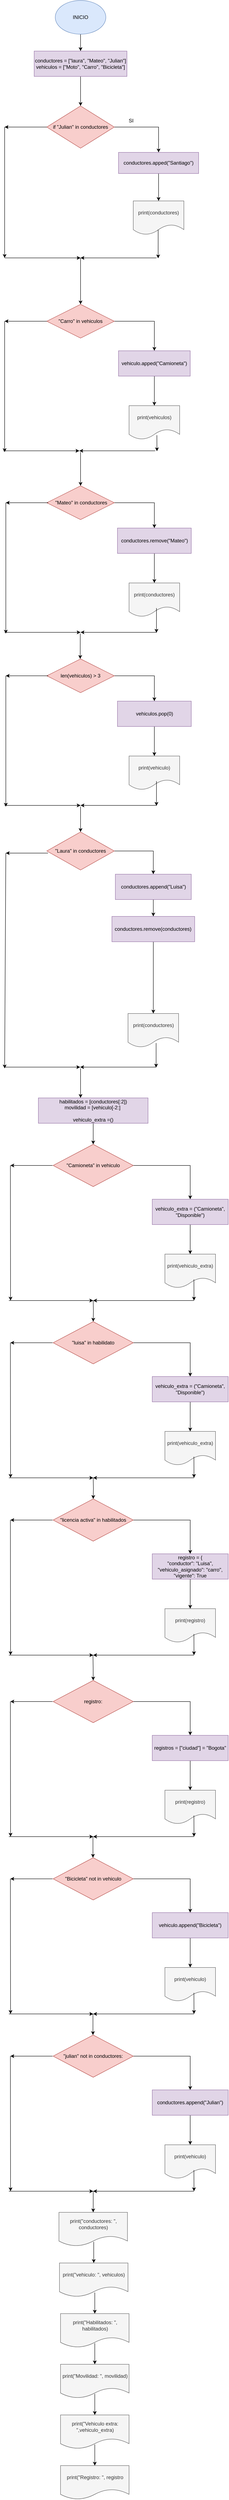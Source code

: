 <mxfile version="27.1.6">
  <diagram name="Página-1" id="XcP1zTP52g8gsPwHtesC">
    <mxGraphModel dx="1853" dy="587" grid="1" gridSize="10" guides="1" tooltips="1" connect="1" arrows="1" fold="1" page="1" pageScale="1" pageWidth="827" pageHeight="1169" math="0" shadow="0">
      <root>
        <mxCell id="0" />
        <mxCell id="1" parent="0" />
        <mxCell id="2gUxq2m33LVnY2gEby9D-3" value="" style="edgeStyle=orthogonalEdgeStyle;rounded=0;orthogonalLoop=1;jettySize=auto;html=1;" parent="1" source="2gUxq2m33LVnY2gEby9D-1" target="2gUxq2m33LVnY2gEby9D-2" edge="1">
          <mxGeometry relative="1" as="geometry" />
        </mxCell>
        <mxCell id="2gUxq2m33LVnY2gEby9D-1" value="INICIO" style="ellipse;whiteSpace=wrap;html=1;fillColor=#dae8fc;strokeColor=#6c8ebf;" parent="1" vertex="1">
          <mxGeometry x="110" y="40" width="120" height="80" as="geometry" />
        </mxCell>
        <mxCell id="2gUxq2m33LVnY2gEby9D-5" value="" style="edgeStyle=orthogonalEdgeStyle;rounded=0;orthogonalLoop=1;jettySize=auto;html=1;" parent="1" source="2gUxq2m33LVnY2gEby9D-2" target="2gUxq2m33LVnY2gEby9D-4" edge="1">
          <mxGeometry relative="1" as="geometry" />
        </mxCell>
        <mxCell id="2gUxq2m33LVnY2gEby9D-2" value="conductores = [&quot;laura&quot;, &quot;Mateo&quot;, &quot;Julian&quot;]&lt;div&gt;vehiculos = [&quot;Moto&quot;, &quot;Carro&quot;, &quot;Bicicleta&quot;]&lt;/div&gt;" style="whiteSpace=wrap;html=1;fillColor=#e1d5e7;strokeColor=#9673a6;" parent="1" vertex="1">
          <mxGeometry x="60" y="160" width="220" height="60" as="geometry" />
        </mxCell>
        <mxCell id="2gUxq2m33LVnY2gEby9D-7" value="" style="edgeStyle=orthogonalEdgeStyle;rounded=0;orthogonalLoop=1;jettySize=auto;html=1;" parent="1" source="2gUxq2m33LVnY2gEby9D-4" target="2gUxq2m33LVnY2gEby9D-6" edge="1">
          <mxGeometry relative="1" as="geometry" />
        </mxCell>
        <mxCell id="2gUxq2m33LVnY2gEby9D-4" value="if &quot;Julian&quot; in conductores" style="rhombus;whiteSpace=wrap;html=1;fillColor=#f8cecc;strokeColor=#b85450;" parent="1" vertex="1">
          <mxGeometry x="90" y="290" width="160" height="100" as="geometry" />
        </mxCell>
        <mxCell id="2gUxq2m33LVnY2gEby9D-9" value="" style="edgeStyle=orthogonalEdgeStyle;rounded=0;orthogonalLoop=1;jettySize=auto;html=1;" parent="1" source="2gUxq2m33LVnY2gEby9D-6" target="2gUxq2m33LVnY2gEby9D-8" edge="1">
          <mxGeometry relative="1" as="geometry" />
        </mxCell>
        <mxCell id="2gUxq2m33LVnY2gEby9D-6" value="conductores.apped(&quot;Santiago&quot;)" style="whiteSpace=wrap;html=1;fillColor=#e1d5e7;strokeColor=#9673a6;" parent="1" vertex="1">
          <mxGeometry x="260" y="400" width="190" height="50" as="geometry" />
        </mxCell>
        <mxCell id="2gUxq2m33LVnY2gEby9D-8" value="print(conductores)" style="shape=document;whiteSpace=wrap;html=1;boundedLbl=1;fillColor=#f5f5f5;strokeColor=#666666;fontColor=#333333;" parent="1" vertex="1">
          <mxGeometry x="295" y="515" width="120" height="80" as="geometry" />
        </mxCell>
        <mxCell id="2gUxq2m33LVnY2gEby9D-10" value="SI" style="text;html=1;align=center;verticalAlign=middle;whiteSpace=wrap;rounded=0;" parent="1" vertex="1">
          <mxGeometry x="260" y="310" width="60" height="30" as="geometry" />
        </mxCell>
        <mxCell id="2gUxq2m33LVnY2gEby9D-11" value="" style="endArrow=classic;html=1;rounded=0;exitX=0;exitY=0.5;exitDx=0;exitDy=0;" parent="1" source="2gUxq2m33LVnY2gEby9D-4" edge="1">
          <mxGeometry width="50" height="50" relative="1" as="geometry">
            <mxPoint x="220" y="450" as="sourcePoint" />
            <mxPoint x="-10" y="340" as="targetPoint" />
          </mxGeometry>
        </mxCell>
        <mxCell id="2gUxq2m33LVnY2gEby9D-12" value="" style="endArrow=classic;html=1;rounded=0;" parent="1" edge="1">
          <mxGeometry width="50" height="50" relative="1" as="geometry">
            <mxPoint x="-10" y="340" as="sourcePoint" />
            <mxPoint x="-10" y="650" as="targetPoint" />
          </mxGeometry>
        </mxCell>
        <mxCell id="2gUxq2m33LVnY2gEby9D-13" value="" style="endArrow=classic;html=1;rounded=0;exitX=0.492;exitY=0.85;exitDx=0;exitDy=0;exitPerimeter=0;" parent="1" source="2gUxq2m33LVnY2gEby9D-8" edge="1">
          <mxGeometry width="50" height="50" relative="1" as="geometry">
            <mxPoint x="220" y="450" as="sourcePoint" />
            <mxPoint x="354" y="651" as="targetPoint" />
          </mxGeometry>
        </mxCell>
        <mxCell id="2gUxq2m33LVnY2gEby9D-14" value="" style="endArrow=classic;html=1;rounded=0;" parent="1" edge="1">
          <mxGeometry width="50" height="50" relative="1" as="geometry">
            <mxPoint x="-10" y="650" as="sourcePoint" />
            <mxPoint x="170" y="650" as="targetPoint" />
          </mxGeometry>
        </mxCell>
        <mxCell id="2gUxq2m33LVnY2gEby9D-19" value="" style="edgeStyle=orthogonalEdgeStyle;rounded=0;orthogonalLoop=1;jettySize=auto;html=1;" parent="1" source="2gUxq2m33LVnY2gEby9D-15" target="2gUxq2m33LVnY2gEby9D-18" edge="1">
          <mxGeometry relative="1" as="geometry" />
        </mxCell>
        <mxCell id="2gUxq2m33LVnY2gEby9D-15" value="&quot;Carro&quot; in vehiculos" style="rhombus;whiteSpace=wrap;html=1;fillColor=#f8cecc;strokeColor=#b85450;" parent="1" vertex="1">
          <mxGeometry x="90" y="760" width="160" height="80" as="geometry" />
        </mxCell>
        <mxCell id="2gUxq2m33LVnY2gEby9D-16" value="" style="endArrow=classic;html=1;rounded=0;" parent="1" edge="1">
          <mxGeometry width="50" height="50" relative="1" as="geometry">
            <mxPoint x="350" y="650" as="sourcePoint" />
            <mxPoint x="170" y="650" as="targetPoint" />
          </mxGeometry>
        </mxCell>
        <mxCell id="2gUxq2m33LVnY2gEby9D-17" value="" style="endArrow=classic;html=1;rounded=0;entryX=0.5;entryY=0;entryDx=0;entryDy=0;" parent="1" target="2gUxq2m33LVnY2gEby9D-15" edge="1">
          <mxGeometry width="50" height="50" relative="1" as="geometry">
            <mxPoint x="170" y="650" as="sourcePoint" />
            <mxPoint x="210" y="760" as="targetPoint" />
          </mxGeometry>
        </mxCell>
        <mxCell id="2gUxq2m33LVnY2gEby9D-21" value="" style="edgeStyle=orthogonalEdgeStyle;rounded=0;orthogonalLoop=1;jettySize=auto;html=1;" parent="1" source="2gUxq2m33LVnY2gEby9D-18" target="2gUxq2m33LVnY2gEby9D-20" edge="1">
          <mxGeometry relative="1" as="geometry" />
        </mxCell>
        <mxCell id="2gUxq2m33LVnY2gEby9D-18" value="vehiculo.apped(&quot;Camioneta&quot;)" style="whiteSpace=wrap;html=1;fillColor=#e1d5e7;strokeColor=#9673a6;" parent="1" vertex="1">
          <mxGeometry x="260" y="870" width="170" height="60" as="geometry" />
        </mxCell>
        <mxCell id="2gUxq2m33LVnY2gEby9D-20" value="print(vehiculos)" style="shape=document;whiteSpace=wrap;html=1;boundedLbl=1;fillColor=#f5f5f5;strokeColor=#666666;fontColor=#333333;" parent="1" vertex="1">
          <mxGeometry x="285" y="1000" width="120" height="80" as="geometry" />
        </mxCell>
        <mxCell id="2gUxq2m33LVnY2gEby9D-22" value="" style="endArrow=classic;html=1;rounded=0;exitX=0;exitY=0.5;exitDx=0;exitDy=0;" parent="1" edge="1">
          <mxGeometry width="50" height="50" relative="1" as="geometry">
            <mxPoint x="90" y="800" as="sourcePoint" />
            <mxPoint x="-10" y="800" as="targetPoint" />
          </mxGeometry>
        </mxCell>
        <mxCell id="2gUxq2m33LVnY2gEby9D-23" value="" style="endArrow=classic;html=1;rounded=0;" parent="1" edge="1">
          <mxGeometry width="50" height="50" relative="1" as="geometry">
            <mxPoint x="-10" y="800" as="sourcePoint" />
            <mxPoint x="-10" y="1110" as="targetPoint" />
          </mxGeometry>
        </mxCell>
        <mxCell id="2gUxq2m33LVnY2gEby9D-24" value="" style="endArrow=classic;html=1;rounded=0;" parent="1" edge="1">
          <mxGeometry width="50" height="50" relative="1" as="geometry">
            <mxPoint x="351" y="1070" as="sourcePoint" />
            <mxPoint x="351.17" y="1108" as="targetPoint" />
          </mxGeometry>
        </mxCell>
        <mxCell id="2gUxq2m33LVnY2gEby9D-25" value="" style="endArrow=classic;html=1;rounded=0;" parent="1" edge="1">
          <mxGeometry width="50" height="50" relative="1" as="geometry">
            <mxPoint x="-12.83" y="1107" as="sourcePoint" />
            <mxPoint x="167.17" y="1107" as="targetPoint" />
          </mxGeometry>
        </mxCell>
        <mxCell id="2gUxq2m33LVnY2gEby9D-26" value="" style="endArrow=classic;html=1;rounded=0;" parent="1" edge="1">
          <mxGeometry width="50" height="50" relative="1" as="geometry">
            <mxPoint x="347.17" y="1107" as="sourcePoint" />
            <mxPoint x="167.17" y="1107" as="targetPoint" />
          </mxGeometry>
        </mxCell>
        <mxCell id="2gUxq2m33LVnY2gEby9D-27" value="" style="endArrow=classic;html=1;rounded=0;" parent="1" edge="1">
          <mxGeometry width="50" height="50" relative="1" as="geometry">
            <mxPoint x="170" y="1110" as="sourcePoint" />
            <mxPoint x="170" y="1190" as="targetPoint" />
          </mxGeometry>
        </mxCell>
        <mxCell id="2gUxq2m33LVnY2gEby9D-30" value="" style="edgeStyle=orthogonalEdgeStyle;rounded=0;orthogonalLoop=1;jettySize=auto;html=1;" parent="1" source="2gUxq2m33LVnY2gEby9D-28" target="2gUxq2m33LVnY2gEby9D-29" edge="1">
          <mxGeometry relative="1" as="geometry" />
        </mxCell>
        <mxCell id="2gUxq2m33LVnY2gEby9D-28" value="&amp;nbsp;&quot;Mateo&quot; in conductores" style="rhombus;whiteSpace=wrap;html=1;fillColor=#f8cecc;strokeColor=#b85450;" parent="1" vertex="1">
          <mxGeometry x="90" y="1190" width="160" height="80" as="geometry" />
        </mxCell>
        <mxCell id="2gUxq2m33LVnY2gEby9D-32" value="" style="edgeStyle=orthogonalEdgeStyle;rounded=0;orthogonalLoop=1;jettySize=auto;html=1;" parent="1" source="2gUxq2m33LVnY2gEby9D-29" target="2gUxq2m33LVnY2gEby9D-31" edge="1">
          <mxGeometry relative="1" as="geometry" />
        </mxCell>
        <mxCell id="2gUxq2m33LVnY2gEby9D-29" value="conductores.remove(&quot;Mateo&quot;)" style="whiteSpace=wrap;html=1;fillColor=#e1d5e7;strokeColor=#9673a6;" parent="1" vertex="1">
          <mxGeometry x="257.5" y="1290" width="175" height="60" as="geometry" />
        </mxCell>
        <mxCell id="2gUxq2m33LVnY2gEby9D-31" value="print(conductores)" style="shape=document;whiteSpace=wrap;html=1;boundedLbl=1;fillColor=#f5f5f5;strokeColor=#666666;fontColor=#333333;" parent="1" vertex="1">
          <mxGeometry x="285" y="1420" width="120" height="80" as="geometry" />
        </mxCell>
        <mxCell id="2gUxq2m33LVnY2gEby9D-35" value="" style="endArrow=classic;html=1;rounded=0;exitX=0;exitY=0.5;exitDx=0;exitDy=0;" parent="1" edge="1">
          <mxGeometry width="50" height="50" relative="1" as="geometry">
            <mxPoint x="92.83" y="1230" as="sourcePoint" />
            <mxPoint x="-7.17" y="1230" as="targetPoint" />
          </mxGeometry>
        </mxCell>
        <mxCell id="2gUxq2m33LVnY2gEby9D-36" value="" style="endArrow=classic;html=1;rounded=0;" parent="1" edge="1">
          <mxGeometry width="50" height="50" relative="1" as="geometry">
            <mxPoint x="-7.17" y="1230" as="sourcePoint" />
            <mxPoint x="-7.17" y="1540" as="targetPoint" />
          </mxGeometry>
        </mxCell>
        <mxCell id="2gUxq2m33LVnY2gEby9D-37" value="" style="endArrow=classic;html=1;rounded=0;" parent="1" edge="1">
          <mxGeometry width="50" height="50" relative="1" as="geometry">
            <mxPoint x="-10" y="1537" as="sourcePoint" />
            <mxPoint x="170" y="1537" as="targetPoint" />
          </mxGeometry>
        </mxCell>
        <mxCell id="2gUxq2m33LVnY2gEby9D-38" value="" style="endArrow=classic;html=1;rounded=0;exitX=0.542;exitY=0.746;exitDx=0;exitDy=0;exitPerimeter=0;" parent="1" source="2gUxq2m33LVnY2gEby9D-31" edge="1">
          <mxGeometry width="50" height="50" relative="1" as="geometry">
            <mxPoint x="353.83" y="1500" as="sourcePoint" />
            <mxPoint x="350" y="1538" as="targetPoint" />
          </mxGeometry>
        </mxCell>
        <mxCell id="2gUxq2m33LVnY2gEby9D-39" value="" style="endArrow=classic;html=1;rounded=0;" parent="1" edge="1">
          <mxGeometry width="50" height="50" relative="1" as="geometry">
            <mxPoint x="350" y="1537" as="sourcePoint" />
            <mxPoint x="170" y="1537" as="targetPoint" />
          </mxGeometry>
        </mxCell>
        <mxCell id="2gUxq2m33LVnY2gEby9D-40" value="" style="edgeStyle=orthogonalEdgeStyle;rounded=0;orthogonalLoop=1;jettySize=auto;html=1;" parent="1" source="2gUxq2m33LVnY2gEby9D-41" target="2gUxq2m33LVnY2gEby9D-43" edge="1">
          <mxGeometry relative="1" as="geometry" />
        </mxCell>
        <mxCell id="2gUxq2m33LVnY2gEby9D-41" value="len(vehiculos) &amp;gt; 3" style="rhombus;whiteSpace=wrap;html=1;fillColor=#f8cecc;strokeColor=#b85450;" parent="1" vertex="1">
          <mxGeometry x="90" y="1600" width="160" height="80" as="geometry" />
        </mxCell>
        <mxCell id="2gUxq2m33LVnY2gEby9D-42" value="" style="edgeStyle=orthogonalEdgeStyle;rounded=0;orthogonalLoop=1;jettySize=auto;html=1;" parent="1" source="2gUxq2m33LVnY2gEby9D-43" target="2gUxq2m33LVnY2gEby9D-44" edge="1">
          <mxGeometry relative="1" as="geometry" />
        </mxCell>
        <mxCell id="2gUxq2m33LVnY2gEby9D-43" value="vehiculos.pop(0)" style="whiteSpace=wrap;html=1;fillColor=#e1d5e7;strokeColor=#9673a6;" parent="1" vertex="1">
          <mxGeometry x="257.5" y="1700" width="175" height="60" as="geometry" />
        </mxCell>
        <mxCell id="2gUxq2m33LVnY2gEby9D-44" value="print(vehiculo)" style="shape=document;whiteSpace=wrap;html=1;boundedLbl=1;fillColor=#f5f5f5;strokeColor=#666666;fontColor=#333333;" parent="1" vertex="1">
          <mxGeometry x="285" y="1830" width="120" height="80" as="geometry" />
        </mxCell>
        <mxCell id="2gUxq2m33LVnY2gEby9D-45" value="" style="endArrow=classic;html=1;rounded=0;exitX=0;exitY=0.5;exitDx=0;exitDy=0;" parent="1" edge="1">
          <mxGeometry width="50" height="50" relative="1" as="geometry">
            <mxPoint x="92.83" y="1640" as="sourcePoint" />
            <mxPoint x="-7.17" y="1640" as="targetPoint" />
          </mxGeometry>
        </mxCell>
        <mxCell id="2gUxq2m33LVnY2gEby9D-46" value="" style="endArrow=classic;html=1;rounded=0;" parent="1" edge="1">
          <mxGeometry width="50" height="50" relative="1" as="geometry">
            <mxPoint x="-7.17" y="1640" as="sourcePoint" />
            <mxPoint x="-7.17" y="1950" as="targetPoint" />
          </mxGeometry>
        </mxCell>
        <mxCell id="2gUxq2m33LVnY2gEby9D-47" value="" style="endArrow=classic;html=1;rounded=0;" parent="1" edge="1">
          <mxGeometry width="50" height="50" relative="1" as="geometry">
            <mxPoint x="-10" y="1947" as="sourcePoint" />
            <mxPoint x="170" y="1947" as="targetPoint" />
          </mxGeometry>
        </mxCell>
        <mxCell id="2gUxq2m33LVnY2gEby9D-48" value="" style="endArrow=classic;html=1;rounded=0;exitX=0.542;exitY=0.746;exitDx=0;exitDy=0;exitPerimeter=0;" parent="1" source="2gUxq2m33LVnY2gEby9D-44" edge="1">
          <mxGeometry width="50" height="50" relative="1" as="geometry">
            <mxPoint x="353.83" y="1910" as="sourcePoint" />
            <mxPoint x="350" y="1948" as="targetPoint" />
          </mxGeometry>
        </mxCell>
        <mxCell id="2gUxq2m33LVnY2gEby9D-49" value="" style="endArrow=classic;html=1;rounded=0;" parent="1" edge="1">
          <mxGeometry width="50" height="50" relative="1" as="geometry">
            <mxPoint x="350" y="1947" as="sourcePoint" />
            <mxPoint x="170" y="1947" as="targetPoint" />
          </mxGeometry>
        </mxCell>
        <mxCell id="2gUxq2m33LVnY2gEby9D-50" value="" style="endArrow=classic;html=1;rounded=0;" parent="1" edge="1">
          <mxGeometry width="50" height="50" relative="1" as="geometry">
            <mxPoint x="169.34" y="1540" as="sourcePoint" />
            <mxPoint x="169.17" y="1600" as="targetPoint" />
          </mxGeometry>
        </mxCell>
        <mxCell id="2gUxq2m33LVnY2gEby9D-51" value="" style="endArrow=classic;html=1;rounded=0;" parent="1" edge="1">
          <mxGeometry width="50" height="50" relative="1" as="geometry">
            <mxPoint x="170" y="1950" as="sourcePoint" />
            <mxPoint x="170" y="2010" as="targetPoint" />
          </mxGeometry>
        </mxCell>
        <mxCell id="2gUxq2m33LVnY2gEby9D-55" value="" style="edgeStyle=orthogonalEdgeStyle;rounded=0;orthogonalLoop=1;jettySize=auto;html=1;" parent="1" source="2gUxq2m33LVnY2gEby9D-53" target="2gUxq2m33LVnY2gEby9D-54" edge="1">
          <mxGeometry relative="1" as="geometry" />
        </mxCell>
        <mxCell id="2gUxq2m33LVnY2gEby9D-53" value="&quot;Laura&quot; in conductores" style="rhombus;whiteSpace=wrap;html=1;fillColor=#f8cecc;strokeColor=#b85450;" parent="1" vertex="1">
          <mxGeometry x="90" y="2010" width="160" height="90" as="geometry" />
        </mxCell>
        <mxCell id="2gUxq2m33LVnY2gEby9D-57" value="" style="edgeStyle=orthogonalEdgeStyle;rounded=0;orthogonalLoop=1;jettySize=auto;html=1;" parent="1" source="2gUxq2m33LVnY2gEby9D-54" target="2gUxq2m33LVnY2gEby9D-56" edge="1">
          <mxGeometry relative="1" as="geometry" />
        </mxCell>
        <mxCell id="2gUxq2m33LVnY2gEby9D-54" value="conductores.append(&quot;Luisa&quot;)" style="whiteSpace=wrap;html=1;fillColor=#e1d5e7;strokeColor=#9673a6;" parent="1" vertex="1">
          <mxGeometry x="252.5" y="2110" width="180" height="60" as="geometry" />
        </mxCell>
        <mxCell id="2gUxq2m33LVnY2gEby9D-59" value="" style="edgeStyle=orthogonalEdgeStyle;rounded=0;orthogonalLoop=1;jettySize=auto;html=1;entryX=0.5;entryY=0;entryDx=0;entryDy=0;" parent="1" source="2gUxq2m33LVnY2gEby9D-56" target="2gUxq2m33LVnY2gEby9D-60" edge="1">
          <mxGeometry relative="1" as="geometry">
            <mxPoint x="342.5" y="2310" as="targetPoint" />
          </mxGeometry>
        </mxCell>
        <mxCell id="2gUxq2m33LVnY2gEby9D-56" value="conductores.remove(conductores)" style="whiteSpace=wrap;html=1;fillColor=#e1d5e7;strokeColor=#9673a6;" parent="1" vertex="1">
          <mxGeometry x="244.38" y="2210" width="196.25" height="60" as="geometry" />
        </mxCell>
        <mxCell id="2gUxq2m33LVnY2gEby9D-60" value="print(conductores)" style="shape=document;whiteSpace=wrap;html=1;boundedLbl=1;fillColor=#f5f5f5;strokeColor=#666666;fontColor=#333333;" parent="1" vertex="1">
          <mxGeometry x="282.505" y="2440" width="120" height="80" as="geometry" />
        </mxCell>
        <mxCell id="2gUxq2m33LVnY2gEby9D-62" value="" style="endArrow=classic;html=1;rounded=0;exitX=0;exitY=0.5;exitDx=0;exitDy=0;" parent="1" edge="1">
          <mxGeometry width="50" height="50" relative="1" as="geometry">
            <mxPoint x="92.83" y="2060" as="sourcePoint" />
            <mxPoint x="-7.17" y="2060" as="targetPoint" />
          </mxGeometry>
        </mxCell>
        <mxCell id="2gUxq2m33LVnY2gEby9D-63" value="" style="endArrow=classic;html=1;rounded=0;" parent="1" edge="1">
          <mxGeometry width="50" height="50" relative="1" as="geometry">
            <mxPoint x="-7.17" y="2060" as="sourcePoint" />
            <mxPoint x="-10" y="2570" as="targetPoint" />
          </mxGeometry>
        </mxCell>
        <mxCell id="2gUxq2m33LVnY2gEby9D-65" value="" style="endArrow=classic;html=1;rounded=0;" parent="1" edge="1">
          <mxGeometry width="50" height="50" relative="1" as="geometry">
            <mxPoint x="-10.83" y="2567" as="sourcePoint" />
            <mxPoint x="169.17" y="2567" as="targetPoint" />
          </mxGeometry>
        </mxCell>
        <mxCell id="2gUxq2m33LVnY2gEby9D-66" value="" style="endArrow=classic;html=1;rounded=0;exitX=0.542;exitY=0.746;exitDx=0;exitDy=0;exitPerimeter=0;" parent="1" edge="1">
          <mxGeometry width="50" height="50" relative="1" as="geometry">
            <mxPoint x="349.17" y="2510" as="sourcePoint" />
            <mxPoint x="349.17" y="2568" as="targetPoint" />
          </mxGeometry>
        </mxCell>
        <mxCell id="2gUxq2m33LVnY2gEby9D-67" value="" style="endArrow=classic;html=1;rounded=0;" parent="1" edge="1">
          <mxGeometry width="50" height="50" relative="1" as="geometry">
            <mxPoint x="349.17" y="2567" as="sourcePoint" />
            <mxPoint x="169.17" y="2567" as="targetPoint" />
          </mxGeometry>
        </mxCell>
        <mxCell id="2gUxq2m33LVnY2gEby9D-68" value="" style="endArrow=classic;html=1;rounded=0;" parent="1" edge="1">
          <mxGeometry width="50" height="50" relative="1" as="geometry">
            <mxPoint x="170" y="2570" as="sourcePoint" />
            <mxPoint x="170" y="2640" as="targetPoint" />
          </mxGeometry>
        </mxCell>
        <mxCell id="2gUxq2m33LVnY2gEby9D-71" value="" style="edgeStyle=orthogonalEdgeStyle;rounded=0;orthogonalLoop=1;jettySize=auto;html=1;" parent="1" source="2gUxq2m33LVnY2gEby9D-69" target="2gUxq2m33LVnY2gEby9D-70" edge="1">
          <mxGeometry relative="1" as="geometry" />
        </mxCell>
        <mxCell id="2gUxq2m33LVnY2gEby9D-69" value="habilitados = [conductores[:2])&lt;div&gt;movilidad = [vehiculo[-2:]&amp;nbsp;&lt;/div&gt;&lt;div&gt;&lt;br&gt;&lt;/div&gt;&lt;div&gt;vehiculo_extra =()&lt;/div&gt;" style="rounded=0;whiteSpace=wrap;html=1;fillColor=#e1d5e7;strokeColor=#9673a6;" parent="1" vertex="1">
          <mxGeometry x="70" y="2640" width="260" height="60" as="geometry" />
        </mxCell>
        <mxCell id="2gUxq2m33LVnY2gEby9D-73" value="" style="edgeStyle=orthogonalEdgeStyle;rounded=0;orthogonalLoop=1;jettySize=auto;html=1;" parent="1" source="2gUxq2m33LVnY2gEby9D-70" target="2gUxq2m33LVnY2gEby9D-72" edge="1">
          <mxGeometry relative="1" as="geometry" />
        </mxCell>
        <mxCell id="2gUxq2m33LVnY2gEby9D-70" value="&quot;Camioneta&quot; in vehiculo" style="rhombus;whiteSpace=wrap;html=1;fillColor=#f8cecc;strokeColor=#b85450;rounded=0;" parent="1" vertex="1">
          <mxGeometry x="105" y="2750" width="190" height="100" as="geometry" />
        </mxCell>
        <mxCell id="hUDaNPCMLPqkY7AG2z9y-2" value="" style="edgeStyle=orthogonalEdgeStyle;rounded=0;orthogonalLoop=1;jettySize=auto;html=1;" parent="1" source="2gUxq2m33LVnY2gEby9D-72" target="hUDaNPCMLPqkY7AG2z9y-1" edge="1">
          <mxGeometry relative="1" as="geometry" />
        </mxCell>
        <mxCell id="2gUxq2m33LVnY2gEby9D-72" value="vehiculo_extra = (&quot;Camioneta&quot;, &quot;Disponible&quot;)" style="whiteSpace=wrap;html=1;fillColor=#e1d5e7;strokeColor=#9673a6;rounded=0;" parent="1" vertex="1">
          <mxGeometry x="340" y="2880" width="180" height="60" as="geometry" />
        </mxCell>
        <mxCell id="hUDaNPCMLPqkY7AG2z9y-1" value="print(vehiculo_extra)" style="shape=document;whiteSpace=wrap;html=1;boundedLbl=1;fillColor=#f5f5f5;strokeColor=#666666;rounded=0;fontColor=#333333;" parent="1" vertex="1">
          <mxGeometry x="370" y="3010" width="120" height="80" as="geometry" />
        </mxCell>
        <mxCell id="hUDaNPCMLPqkY7AG2z9y-3" value="" style="endArrow=classic;html=1;rounded=0;exitX=0;exitY=0.5;exitDx=0;exitDy=0;" parent="1" edge="1">
          <mxGeometry width="50" height="50" relative="1" as="geometry">
            <mxPoint x="103.66" y="2800" as="sourcePoint" />
            <mxPoint x="3.66" y="2800" as="targetPoint" />
          </mxGeometry>
        </mxCell>
        <mxCell id="hUDaNPCMLPqkY7AG2z9y-4" value="" style="endArrow=classic;html=1;rounded=0;" parent="1" edge="1">
          <mxGeometry width="50" height="50" relative="1" as="geometry">
            <mxPoint x="3.66" y="2800" as="sourcePoint" />
            <mxPoint x="4" y="3120" as="targetPoint" />
          </mxGeometry>
        </mxCell>
        <mxCell id="hUDaNPCMLPqkY7AG2z9y-5" value="" style="endArrow=classic;html=1;rounded=0;" parent="1" edge="1">
          <mxGeometry width="50" height="50" relative="1" as="geometry">
            <mxPoint y="3120" as="sourcePoint" />
            <mxPoint x="200" y="3120" as="targetPoint" />
          </mxGeometry>
        </mxCell>
        <mxCell id="hUDaNPCMLPqkY7AG2z9y-6" value="" style="endArrow=classic;html=1;rounded=0;exitX=0.542;exitY=0.746;exitDx=0;exitDy=0;exitPerimeter=0;" parent="1" edge="1">
          <mxGeometry width="50" height="50" relative="1" as="geometry">
            <mxPoint x="438.81" y="3070" as="sourcePoint" />
            <mxPoint x="439" y="3120" as="targetPoint" />
          </mxGeometry>
        </mxCell>
        <mxCell id="hUDaNPCMLPqkY7AG2z9y-7" value="" style="endArrow=classic;html=1;rounded=0;" parent="1" edge="1">
          <mxGeometry width="50" height="50" relative="1" as="geometry">
            <mxPoint x="439" y="3120" as="sourcePoint" />
            <mxPoint x="200" y="3120" as="targetPoint" />
          </mxGeometry>
        </mxCell>
        <mxCell id="hUDaNPCMLPqkY7AG2z9y-9" value="" style="edgeStyle=orthogonalEdgeStyle;rounded=0;orthogonalLoop=1;jettySize=auto;html=1;" parent="1" target="hUDaNPCMLPqkY7AG2z9y-11" edge="1">
          <mxGeometry relative="1" as="geometry">
            <mxPoint x="200" y="3120" as="sourcePoint" />
          </mxGeometry>
        </mxCell>
        <mxCell id="hUDaNPCMLPqkY7AG2z9y-10" value="" style="edgeStyle=orthogonalEdgeStyle;rounded=0;orthogonalLoop=1;jettySize=auto;html=1;" parent="1" source="hUDaNPCMLPqkY7AG2z9y-11" target="hUDaNPCMLPqkY7AG2z9y-13" edge="1">
          <mxGeometry relative="1" as="geometry" />
        </mxCell>
        <mxCell id="hUDaNPCMLPqkY7AG2z9y-11" value="&quot;luisa&quot; in habilidato" style="rhombus;whiteSpace=wrap;html=1;fillColor=#f8cecc;strokeColor=#b85450;rounded=0;" parent="1" vertex="1">
          <mxGeometry x="105" y="3170" width="190" height="100" as="geometry" />
        </mxCell>
        <mxCell id="hUDaNPCMLPqkY7AG2z9y-12" value="" style="edgeStyle=orthogonalEdgeStyle;rounded=0;orthogonalLoop=1;jettySize=auto;html=1;" parent="1" source="hUDaNPCMLPqkY7AG2z9y-13" target="hUDaNPCMLPqkY7AG2z9y-14" edge="1">
          <mxGeometry relative="1" as="geometry" />
        </mxCell>
        <mxCell id="hUDaNPCMLPqkY7AG2z9y-13" value="vehiculo_extra = (&quot;Camioneta&quot;, &quot;Disponible&quot;)" style="whiteSpace=wrap;html=1;fillColor=#e1d5e7;strokeColor=#9673a6;rounded=0;" parent="1" vertex="1">
          <mxGeometry x="340" y="3300" width="180" height="60" as="geometry" />
        </mxCell>
        <mxCell id="hUDaNPCMLPqkY7AG2z9y-14" value="print(vehiculo_extra)" style="shape=document;whiteSpace=wrap;html=1;boundedLbl=1;fillColor=#f5f5f5;strokeColor=#666666;rounded=0;fontColor=#333333;" parent="1" vertex="1">
          <mxGeometry x="370" y="3430" width="120" height="80" as="geometry" />
        </mxCell>
        <mxCell id="hUDaNPCMLPqkY7AG2z9y-15" value="" style="endArrow=classic;html=1;rounded=0;exitX=0;exitY=0.5;exitDx=0;exitDy=0;" parent="1" edge="1">
          <mxGeometry width="50" height="50" relative="1" as="geometry">
            <mxPoint x="103.66" y="3220" as="sourcePoint" />
            <mxPoint x="3.66" y="3220" as="targetPoint" />
          </mxGeometry>
        </mxCell>
        <mxCell id="hUDaNPCMLPqkY7AG2z9y-16" value="" style="endArrow=classic;html=1;rounded=0;" parent="1" edge="1">
          <mxGeometry width="50" height="50" relative="1" as="geometry">
            <mxPoint x="3.66" y="3220" as="sourcePoint" />
            <mxPoint x="4" y="3540" as="targetPoint" />
          </mxGeometry>
        </mxCell>
        <mxCell id="hUDaNPCMLPqkY7AG2z9y-17" value="" style="endArrow=classic;html=1;rounded=0;" parent="1" edge="1">
          <mxGeometry width="50" height="50" relative="1" as="geometry">
            <mxPoint y="3540" as="sourcePoint" />
            <mxPoint x="200" y="3540" as="targetPoint" />
          </mxGeometry>
        </mxCell>
        <mxCell id="hUDaNPCMLPqkY7AG2z9y-18" value="" style="endArrow=classic;html=1;rounded=0;exitX=0.542;exitY=0.746;exitDx=0;exitDy=0;exitPerimeter=0;" parent="1" edge="1">
          <mxGeometry width="50" height="50" relative="1" as="geometry">
            <mxPoint x="438.81" y="3490" as="sourcePoint" />
            <mxPoint x="439" y="3540" as="targetPoint" />
          </mxGeometry>
        </mxCell>
        <mxCell id="hUDaNPCMLPqkY7AG2z9y-19" value="" style="endArrow=classic;html=1;rounded=0;" parent="1" edge="1">
          <mxGeometry width="50" height="50" relative="1" as="geometry">
            <mxPoint x="439" y="3540" as="sourcePoint" />
            <mxPoint x="200" y="3540" as="targetPoint" />
          </mxGeometry>
        </mxCell>
        <mxCell id="7P-pOp-aYEuw4ZSGShAr-1" value="" style="edgeStyle=orthogonalEdgeStyle;rounded=0;orthogonalLoop=1;jettySize=auto;html=1;" edge="1" parent="1" source="7P-pOp-aYEuw4ZSGShAr-2" target="7P-pOp-aYEuw4ZSGShAr-4">
          <mxGeometry relative="1" as="geometry" />
        </mxCell>
        <mxCell id="7P-pOp-aYEuw4ZSGShAr-2" value="&quot;licencia activa&quot; in habilitados" style="rhombus;whiteSpace=wrap;html=1;fillColor=#f8cecc;strokeColor=#b85450;rounded=0;" vertex="1" parent="1">
          <mxGeometry x="105" y="3590" width="190" height="100" as="geometry" />
        </mxCell>
        <mxCell id="7P-pOp-aYEuw4ZSGShAr-3" value="" style="edgeStyle=orthogonalEdgeStyle;rounded=0;orthogonalLoop=1;jettySize=auto;html=1;" edge="1" parent="1" source="7P-pOp-aYEuw4ZSGShAr-4" target="7P-pOp-aYEuw4ZSGShAr-5">
          <mxGeometry relative="1" as="geometry" />
        </mxCell>
        <mxCell id="7P-pOp-aYEuw4ZSGShAr-4" value="registro = {&lt;div&gt;&quot;conductor&quot;: &quot;Luisa&quot;,&lt;/div&gt;&lt;div&gt;&quot;vehiculo_asignado&quot;: &quot;carro&quot;,&lt;/div&gt;&lt;div&gt;&quot;vigente&quot;: True&lt;/div&gt;" style="whiteSpace=wrap;html=1;fillColor=#e1d5e7;strokeColor=#9673a6;rounded=0;" vertex="1" parent="1">
          <mxGeometry x="340" y="3720" width="180" height="60" as="geometry" />
        </mxCell>
        <mxCell id="7P-pOp-aYEuw4ZSGShAr-5" value="print(registro)" style="shape=document;whiteSpace=wrap;html=1;boundedLbl=1;fillColor=#f5f5f5;strokeColor=#666666;rounded=0;fontColor=#333333;" vertex="1" parent="1">
          <mxGeometry x="370" y="3850" width="120" height="80" as="geometry" />
        </mxCell>
        <mxCell id="7P-pOp-aYEuw4ZSGShAr-6" value="" style="endArrow=classic;html=1;rounded=0;exitX=0;exitY=0.5;exitDx=0;exitDy=0;" edge="1" parent="1">
          <mxGeometry width="50" height="50" relative="1" as="geometry">
            <mxPoint x="103.66" y="3640" as="sourcePoint" />
            <mxPoint x="3.66" y="3640" as="targetPoint" />
          </mxGeometry>
        </mxCell>
        <mxCell id="7P-pOp-aYEuw4ZSGShAr-7" value="" style="endArrow=classic;html=1;rounded=0;" edge="1" parent="1">
          <mxGeometry width="50" height="50" relative="1" as="geometry">
            <mxPoint x="3.66" y="3640" as="sourcePoint" />
            <mxPoint x="4" y="3960" as="targetPoint" />
          </mxGeometry>
        </mxCell>
        <mxCell id="7P-pOp-aYEuw4ZSGShAr-8" value="" style="endArrow=classic;html=1;rounded=0;" edge="1" parent="1">
          <mxGeometry width="50" height="50" relative="1" as="geometry">
            <mxPoint y="3960" as="sourcePoint" />
            <mxPoint x="200" y="3960" as="targetPoint" />
          </mxGeometry>
        </mxCell>
        <mxCell id="7P-pOp-aYEuw4ZSGShAr-9" value="" style="endArrow=classic;html=1;rounded=0;exitX=0.542;exitY=0.746;exitDx=0;exitDy=0;exitPerimeter=0;" edge="1" parent="1">
          <mxGeometry width="50" height="50" relative="1" as="geometry">
            <mxPoint x="438.81" y="3910" as="sourcePoint" />
            <mxPoint x="439" y="3960" as="targetPoint" />
          </mxGeometry>
        </mxCell>
        <mxCell id="7P-pOp-aYEuw4ZSGShAr-10" value="" style="endArrow=classic;html=1;rounded=0;" edge="1" parent="1">
          <mxGeometry width="50" height="50" relative="1" as="geometry">
            <mxPoint x="439" y="3960" as="sourcePoint" />
            <mxPoint x="200" y="3960" as="targetPoint" />
          </mxGeometry>
        </mxCell>
        <mxCell id="7P-pOp-aYEuw4ZSGShAr-11" value="" style="edgeStyle=orthogonalEdgeStyle;rounded=0;orthogonalLoop=1;jettySize=auto;html=1;entryX=0.5;entryY=0;entryDx=0;entryDy=0;" edge="1" parent="1" target="7P-pOp-aYEuw4ZSGShAr-2">
          <mxGeometry relative="1" as="geometry">
            <mxPoint x="200" y="3540" as="sourcePoint" />
            <mxPoint x="190" y="3610" as="targetPoint" />
          </mxGeometry>
        </mxCell>
        <mxCell id="7P-pOp-aYEuw4ZSGShAr-13" value="" style="edgeStyle=orthogonalEdgeStyle;rounded=0;orthogonalLoop=1;jettySize=auto;html=1;" edge="1" parent="1" source="7P-pOp-aYEuw4ZSGShAr-14" target="7P-pOp-aYEuw4ZSGShAr-16">
          <mxGeometry relative="1" as="geometry" />
        </mxCell>
        <mxCell id="7P-pOp-aYEuw4ZSGShAr-14" value="registro:" style="rhombus;whiteSpace=wrap;html=1;fillColor=#f8cecc;strokeColor=#b85450;rounded=0;" vertex="1" parent="1">
          <mxGeometry x="105" y="4020" width="190" height="100" as="geometry" />
        </mxCell>
        <mxCell id="7P-pOp-aYEuw4ZSGShAr-15" value="" style="edgeStyle=orthogonalEdgeStyle;rounded=0;orthogonalLoop=1;jettySize=auto;html=1;" edge="1" parent="1" source="7P-pOp-aYEuw4ZSGShAr-16" target="7P-pOp-aYEuw4ZSGShAr-17">
          <mxGeometry relative="1" as="geometry" />
        </mxCell>
        <mxCell id="7P-pOp-aYEuw4ZSGShAr-16" value="registros = [&quot;ciudad&quot;] = &quot;Bogota&quot;" style="whiteSpace=wrap;html=1;fillColor=#e1d5e7;strokeColor=#9673a6;rounded=0;" vertex="1" parent="1">
          <mxGeometry x="340" y="4150" width="180" height="60" as="geometry" />
        </mxCell>
        <mxCell id="7P-pOp-aYEuw4ZSGShAr-17" value="print(registro)" style="shape=document;whiteSpace=wrap;html=1;boundedLbl=1;fillColor=#f5f5f5;strokeColor=#666666;rounded=0;fontColor=#333333;" vertex="1" parent="1">
          <mxGeometry x="370" y="4280" width="120" height="80" as="geometry" />
        </mxCell>
        <mxCell id="7P-pOp-aYEuw4ZSGShAr-18" value="" style="endArrow=classic;html=1;rounded=0;exitX=0;exitY=0.5;exitDx=0;exitDy=0;" edge="1" parent="1">
          <mxGeometry width="50" height="50" relative="1" as="geometry">
            <mxPoint x="103.66" y="4070" as="sourcePoint" />
            <mxPoint x="3.66" y="4070" as="targetPoint" />
          </mxGeometry>
        </mxCell>
        <mxCell id="7P-pOp-aYEuw4ZSGShAr-19" value="" style="endArrow=classic;html=1;rounded=0;" edge="1" parent="1">
          <mxGeometry width="50" height="50" relative="1" as="geometry">
            <mxPoint x="3.66" y="4070" as="sourcePoint" />
            <mxPoint x="4" y="4390" as="targetPoint" />
          </mxGeometry>
        </mxCell>
        <mxCell id="7P-pOp-aYEuw4ZSGShAr-20" value="" style="endArrow=classic;html=1;rounded=0;" edge="1" parent="1">
          <mxGeometry width="50" height="50" relative="1" as="geometry">
            <mxPoint y="4390" as="sourcePoint" />
            <mxPoint x="200" y="4390" as="targetPoint" />
          </mxGeometry>
        </mxCell>
        <mxCell id="7P-pOp-aYEuw4ZSGShAr-21" value="" style="endArrow=classic;html=1;rounded=0;exitX=0.542;exitY=0.746;exitDx=0;exitDy=0;exitPerimeter=0;" edge="1" parent="1">
          <mxGeometry width="50" height="50" relative="1" as="geometry">
            <mxPoint x="438.81" y="4340" as="sourcePoint" />
            <mxPoint x="439" y="4390" as="targetPoint" />
          </mxGeometry>
        </mxCell>
        <mxCell id="7P-pOp-aYEuw4ZSGShAr-22" value="" style="endArrow=classic;html=1;rounded=0;" edge="1" parent="1">
          <mxGeometry width="50" height="50" relative="1" as="geometry">
            <mxPoint x="439" y="4390" as="sourcePoint" />
            <mxPoint x="200" y="4390" as="targetPoint" />
          </mxGeometry>
        </mxCell>
        <mxCell id="7P-pOp-aYEuw4ZSGShAr-25" value="" style="edgeStyle=orthogonalEdgeStyle;rounded=0;orthogonalLoop=1;jettySize=auto;html=1;entryX=0.5;entryY=0;entryDx=0;entryDy=0;" edge="1" parent="1">
          <mxGeometry relative="1" as="geometry">
            <mxPoint x="199.41" y="4390" as="sourcePoint" />
            <mxPoint x="199.41" y="4440" as="targetPoint" />
          </mxGeometry>
        </mxCell>
        <mxCell id="7P-pOp-aYEuw4ZSGShAr-26" value="" style="edgeStyle=orthogonalEdgeStyle;rounded=0;orthogonalLoop=1;jettySize=auto;html=1;entryX=0.5;entryY=0;entryDx=0;entryDy=0;" edge="1" parent="1" target="7P-pOp-aYEuw4ZSGShAr-14">
          <mxGeometry relative="1" as="geometry">
            <mxPoint x="199.41" y="3960" as="sourcePoint" />
            <mxPoint x="199.41" y="4010" as="targetPoint" />
          </mxGeometry>
        </mxCell>
        <mxCell id="7P-pOp-aYEuw4ZSGShAr-27" value="" style="edgeStyle=orthogonalEdgeStyle;rounded=0;orthogonalLoop=1;jettySize=auto;html=1;" edge="1" parent="1" source="7P-pOp-aYEuw4ZSGShAr-28" target="7P-pOp-aYEuw4ZSGShAr-30">
          <mxGeometry relative="1" as="geometry" />
        </mxCell>
        <mxCell id="7P-pOp-aYEuw4ZSGShAr-28" value="&quot;Bicicleta&quot; not in vehiculo" style="rhombus;whiteSpace=wrap;html=1;fillColor=#f8cecc;strokeColor=#b85450;rounded=0;" vertex="1" parent="1">
          <mxGeometry x="105" y="4440" width="190" height="100" as="geometry" />
        </mxCell>
        <mxCell id="7P-pOp-aYEuw4ZSGShAr-29" value="" style="edgeStyle=orthogonalEdgeStyle;rounded=0;orthogonalLoop=1;jettySize=auto;html=1;" edge="1" parent="1" source="7P-pOp-aYEuw4ZSGShAr-30" target="7P-pOp-aYEuw4ZSGShAr-31">
          <mxGeometry relative="1" as="geometry" />
        </mxCell>
        <mxCell id="7P-pOp-aYEuw4ZSGShAr-30" value="vehiculo.append(&quot;Bicicleta&quot;)" style="whiteSpace=wrap;html=1;fillColor=#e1d5e7;strokeColor=#9673a6;rounded=0;" vertex="1" parent="1">
          <mxGeometry x="340" y="4570" width="180" height="60" as="geometry" />
        </mxCell>
        <mxCell id="7P-pOp-aYEuw4ZSGShAr-31" value="print(vehiculo)" style="shape=document;whiteSpace=wrap;html=1;boundedLbl=1;fillColor=#f5f5f5;strokeColor=#666666;rounded=0;fontColor=#333333;" vertex="1" parent="1">
          <mxGeometry x="370" y="4700" width="120" height="80" as="geometry" />
        </mxCell>
        <mxCell id="7P-pOp-aYEuw4ZSGShAr-32" value="" style="endArrow=classic;html=1;rounded=0;exitX=0;exitY=0.5;exitDx=0;exitDy=0;" edge="1" parent="1">
          <mxGeometry width="50" height="50" relative="1" as="geometry">
            <mxPoint x="103.66" y="4490" as="sourcePoint" />
            <mxPoint x="3.66" y="4490" as="targetPoint" />
          </mxGeometry>
        </mxCell>
        <mxCell id="7P-pOp-aYEuw4ZSGShAr-33" value="" style="endArrow=classic;html=1;rounded=0;" edge="1" parent="1">
          <mxGeometry width="50" height="50" relative="1" as="geometry">
            <mxPoint x="3.66" y="4490" as="sourcePoint" />
            <mxPoint x="4" y="4810" as="targetPoint" />
          </mxGeometry>
        </mxCell>
        <mxCell id="7P-pOp-aYEuw4ZSGShAr-34" value="" style="endArrow=classic;html=1;rounded=0;" edge="1" parent="1">
          <mxGeometry width="50" height="50" relative="1" as="geometry">
            <mxPoint y="4810" as="sourcePoint" />
            <mxPoint x="200" y="4810" as="targetPoint" />
          </mxGeometry>
        </mxCell>
        <mxCell id="7P-pOp-aYEuw4ZSGShAr-35" value="" style="endArrow=classic;html=1;rounded=0;exitX=0.542;exitY=0.746;exitDx=0;exitDy=0;exitPerimeter=0;" edge="1" parent="1">
          <mxGeometry width="50" height="50" relative="1" as="geometry">
            <mxPoint x="438.81" y="4760" as="sourcePoint" />
            <mxPoint x="439" y="4810" as="targetPoint" />
          </mxGeometry>
        </mxCell>
        <mxCell id="7P-pOp-aYEuw4ZSGShAr-36" value="" style="endArrow=classic;html=1;rounded=0;" edge="1" parent="1">
          <mxGeometry width="50" height="50" relative="1" as="geometry">
            <mxPoint x="439" y="4810" as="sourcePoint" />
            <mxPoint x="200" y="4810" as="targetPoint" />
          </mxGeometry>
        </mxCell>
        <mxCell id="7P-pOp-aYEuw4ZSGShAr-37" value="" style="edgeStyle=orthogonalEdgeStyle;rounded=0;orthogonalLoop=1;jettySize=auto;html=1;entryX=0.5;entryY=0;entryDx=0;entryDy=0;" edge="1" parent="1">
          <mxGeometry relative="1" as="geometry">
            <mxPoint x="199.41" y="4810" as="sourcePoint" />
            <mxPoint x="199.41" y="4860" as="targetPoint" />
            <Array as="points">
              <mxPoint x="199.41" y="4840" />
              <mxPoint x="199.41" y="4840" />
            </Array>
          </mxGeometry>
        </mxCell>
        <mxCell id="7P-pOp-aYEuw4ZSGShAr-38" value="" style="edgeStyle=orthogonalEdgeStyle;rounded=0;orthogonalLoop=1;jettySize=auto;html=1;" edge="1" parent="1" source="7P-pOp-aYEuw4ZSGShAr-39" target="7P-pOp-aYEuw4ZSGShAr-41">
          <mxGeometry relative="1" as="geometry" />
        </mxCell>
        <mxCell id="7P-pOp-aYEuw4ZSGShAr-39" value="&quot;julian&quot; not in conductores:" style="rhombus;whiteSpace=wrap;html=1;fillColor=#f8cecc;strokeColor=#b85450;rounded=0;" vertex="1" parent="1">
          <mxGeometry x="105" y="4860" width="190" height="100" as="geometry" />
        </mxCell>
        <mxCell id="7P-pOp-aYEuw4ZSGShAr-40" value="" style="edgeStyle=orthogonalEdgeStyle;rounded=0;orthogonalLoop=1;jettySize=auto;html=1;" edge="1" parent="1" source="7P-pOp-aYEuw4ZSGShAr-41" target="7P-pOp-aYEuw4ZSGShAr-42">
          <mxGeometry relative="1" as="geometry" />
        </mxCell>
        <mxCell id="7P-pOp-aYEuw4ZSGShAr-41" value="conductores.append(&quot;Julian&quot;)" style="whiteSpace=wrap;html=1;fillColor=#e1d5e7;strokeColor=#9673a6;rounded=0;" vertex="1" parent="1">
          <mxGeometry x="340" y="4990" width="180" height="60" as="geometry" />
        </mxCell>
        <mxCell id="7P-pOp-aYEuw4ZSGShAr-42" value="print(vehiculo)" style="shape=document;whiteSpace=wrap;html=1;boundedLbl=1;fillColor=#f5f5f5;strokeColor=#666666;rounded=0;fontColor=#333333;" vertex="1" parent="1">
          <mxGeometry x="370" y="5120" width="120" height="80" as="geometry" />
        </mxCell>
        <mxCell id="7P-pOp-aYEuw4ZSGShAr-43" value="" style="endArrow=classic;html=1;rounded=0;exitX=0;exitY=0.5;exitDx=0;exitDy=0;" edge="1" parent="1">
          <mxGeometry width="50" height="50" relative="1" as="geometry">
            <mxPoint x="103.66" y="4910" as="sourcePoint" />
            <mxPoint x="3.66" y="4910" as="targetPoint" />
          </mxGeometry>
        </mxCell>
        <mxCell id="7P-pOp-aYEuw4ZSGShAr-44" value="" style="endArrow=classic;html=1;rounded=0;" edge="1" parent="1">
          <mxGeometry width="50" height="50" relative="1" as="geometry">
            <mxPoint x="3.66" y="4910" as="sourcePoint" />
            <mxPoint x="4" y="5230" as="targetPoint" />
          </mxGeometry>
        </mxCell>
        <mxCell id="7P-pOp-aYEuw4ZSGShAr-45" value="" style="endArrow=classic;html=1;rounded=0;" edge="1" parent="1">
          <mxGeometry width="50" height="50" relative="1" as="geometry">
            <mxPoint y="5230" as="sourcePoint" />
            <mxPoint x="200" y="5230" as="targetPoint" />
          </mxGeometry>
        </mxCell>
        <mxCell id="7P-pOp-aYEuw4ZSGShAr-46" value="" style="endArrow=classic;html=1;rounded=0;exitX=0.542;exitY=0.746;exitDx=0;exitDy=0;exitPerimeter=0;" edge="1" parent="1">
          <mxGeometry width="50" height="50" relative="1" as="geometry">
            <mxPoint x="438.81" y="5180" as="sourcePoint" />
            <mxPoint x="439" y="5230" as="targetPoint" />
          </mxGeometry>
        </mxCell>
        <mxCell id="7P-pOp-aYEuw4ZSGShAr-47" value="" style="endArrow=classic;html=1;rounded=0;" edge="1" parent="1">
          <mxGeometry width="50" height="50" relative="1" as="geometry">
            <mxPoint x="439" y="5230" as="sourcePoint" />
            <mxPoint x="200" y="5230" as="targetPoint" />
          </mxGeometry>
        </mxCell>
        <mxCell id="7P-pOp-aYEuw4ZSGShAr-48" value="" style="endArrow=classic;html=1;rounded=0;" edge="1" parent="1">
          <mxGeometry width="50" height="50" relative="1" as="geometry">
            <mxPoint x="200" y="5230" as="sourcePoint" />
            <mxPoint x="200" y="5280" as="targetPoint" />
          </mxGeometry>
        </mxCell>
        <mxCell id="7P-pOp-aYEuw4ZSGShAr-49" value="print(&quot;conductores: &quot;, conductores)" style="shape=document;whiteSpace=wrap;html=1;boundedLbl=1;fillColor=#f5f5f5;fontColor=#333333;strokeColor=#666666;" vertex="1" parent="1">
          <mxGeometry x="118.75" y="5280" width="162.5" height="80" as="geometry" />
        </mxCell>
        <mxCell id="7P-pOp-aYEuw4ZSGShAr-50" value="" style="endArrow=classic;html=1;rounded=0;" edge="1" parent="1">
          <mxGeometry width="50" height="50" relative="1" as="geometry">
            <mxPoint x="201.26" y="5350" as="sourcePoint" />
            <mxPoint x="201.26" y="5400" as="targetPoint" />
          </mxGeometry>
        </mxCell>
        <mxCell id="7P-pOp-aYEuw4ZSGShAr-51" value="print(&quot;vehiculo: &quot;, vehiculos)" style="shape=document;whiteSpace=wrap;html=1;boundedLbl=1;fillColor=#f5f5f5;fontColor=#333333;strokeColor=#666666;" vertex="1" parent="1">
          <mxGeometry x="120.01" y="5400" width="162.5" height="80" as="geometry" />
        </mxCell>
        <mxCell id="7P-pOp-aYEuw4ZSGShAr-52" value="" style="endArrow=classic;html=1;rounded=0;" edge="1" parent="1">
          <mxGeometry width="50" height="50" relative="1" as="geometry">
            <mxPoint x="203.75" y="5470" as="sourcePoint" />
            <mxPoint x="203.75" y="5520" as="targetPoint" />
          </mxGeometry>
        </mxCell>
        <mxCell id="7P-pOp-aYEuw4ZSGShAr-53" value="print(&quot;Habilitados: &quot;, habilitados)" style="shape=document;whiteSpace=wrap;html=1;boundedLbl=1;fillColor=#f5f5f5;fontColor=#333333;strokeColor=#666666;" vertex="1" parent="1">
          <mxGeometry x="122.5" y="5520" width="162.5" height="80" as="geometry" />
        </mxCell>
        <mxCell id="7P-pOp-aYEuw4ZSGShAr-54" value="" style="endArrow=classic;html=1;rounded=0;" edge="1" parent="1">
          <mxGeometry width="50" height="50" relative="1" as="geometry">
            <mxPoint x="203.75" y="5590" as="sourcePoint" />
            <mxPoint x="203.75" y="5640" as="targetPoint" />
          </mxGeometry>
        </mxCell>
        <mxCell id="7P-pOp-aYEuw4ZSGShAr-55" value="print(&quot;Movilidad: &quot;, movilidad)" style="shape=document;whiteSpace=wrap;html=1;boundedLbl=1;fillColor=#f5f5f5;fontColor=#333333;strokeColor=#666666;" vertex="1" parent="1">
          <mxGeometry x="122.5" y="5640" width="162.5" height="80" as="geometry" />
        </mxCell>
        <mxCell id="7P-pOp-aYEuw4ZSGShAr-56" value="" style="endArrow=classic;html=1;rounded=0;" edge="1" parent="1">
          <mxGeometry width="50" height="50" relative="1" as="geometry">
            <mxPoint x="203.75" y="5710" as="sourcePoint" />
            <mxPoint x="203.75" y="5760" as="targetPoint" />
          </mxGeometry>
        </mxCell>
        <mxCell id="7P-pOp-aYEuw4ZSGShAr-57" value="print(&quot;Vehiculo extra: &quot;,vehiculo_extra)" style="shape=document;whiteSpace=wrap;html=1;boundedLbl=1;fillColor=#f5f5f5;fontColor=#333333;strokeColor=#666666;" vertex="1" parent="1">
          <mxGeometry x="122.5" y="5760" width="162.5" height="80" as="geometry" />
        </mxCell>
        <mxCell id="7P-pOp-aYEuw4ZSGShAr-58" value="" style="endArrow=classic;html=1;rounded=0;" edge="1" parent="1">
          <mxGeometry width="50" height="50" relative="1" as="geometry">
            <mxPoint x="203.75" y="5830" as="sourcePoint" />
            <mxPoint x="203.75" y="5880" as="targetPoint" />
          </mxGeometry>
        </mxCell>
        <mxCell id="7P-pOp-aYEuw4ZSGShAr-59" value="print(&quot;Registro: &quot;, registro" style="shape=document;whiteSpace=wrap;html=1;boundedLbl=1;fillColor=#f5f5f5;fontColor=#333333;strokeColor=#666666;" vertex="1" parent="1">
          <mxGeometry x="122.5" y="5880" width="162.5" height="80" as="geometry" />
        </mxCell>
      </root>
    </mxGraphModel>
  </diagram>
</mxfile>
